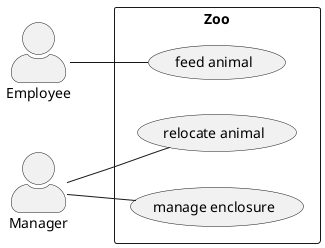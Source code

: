 [plantuml,usecasediagramm, png]
----
@startuml
skinparam actorStyle awesome
left to right direction
:Employee:
:Manager:
rectangle Zoo {
    (feed animal)
    (relocate animal)
    (manage enclosure)
}
Employee -down- (feed animal)
Manager -down- (relocate animal)
Manager -down- (manage enclosure)
@enduml
----